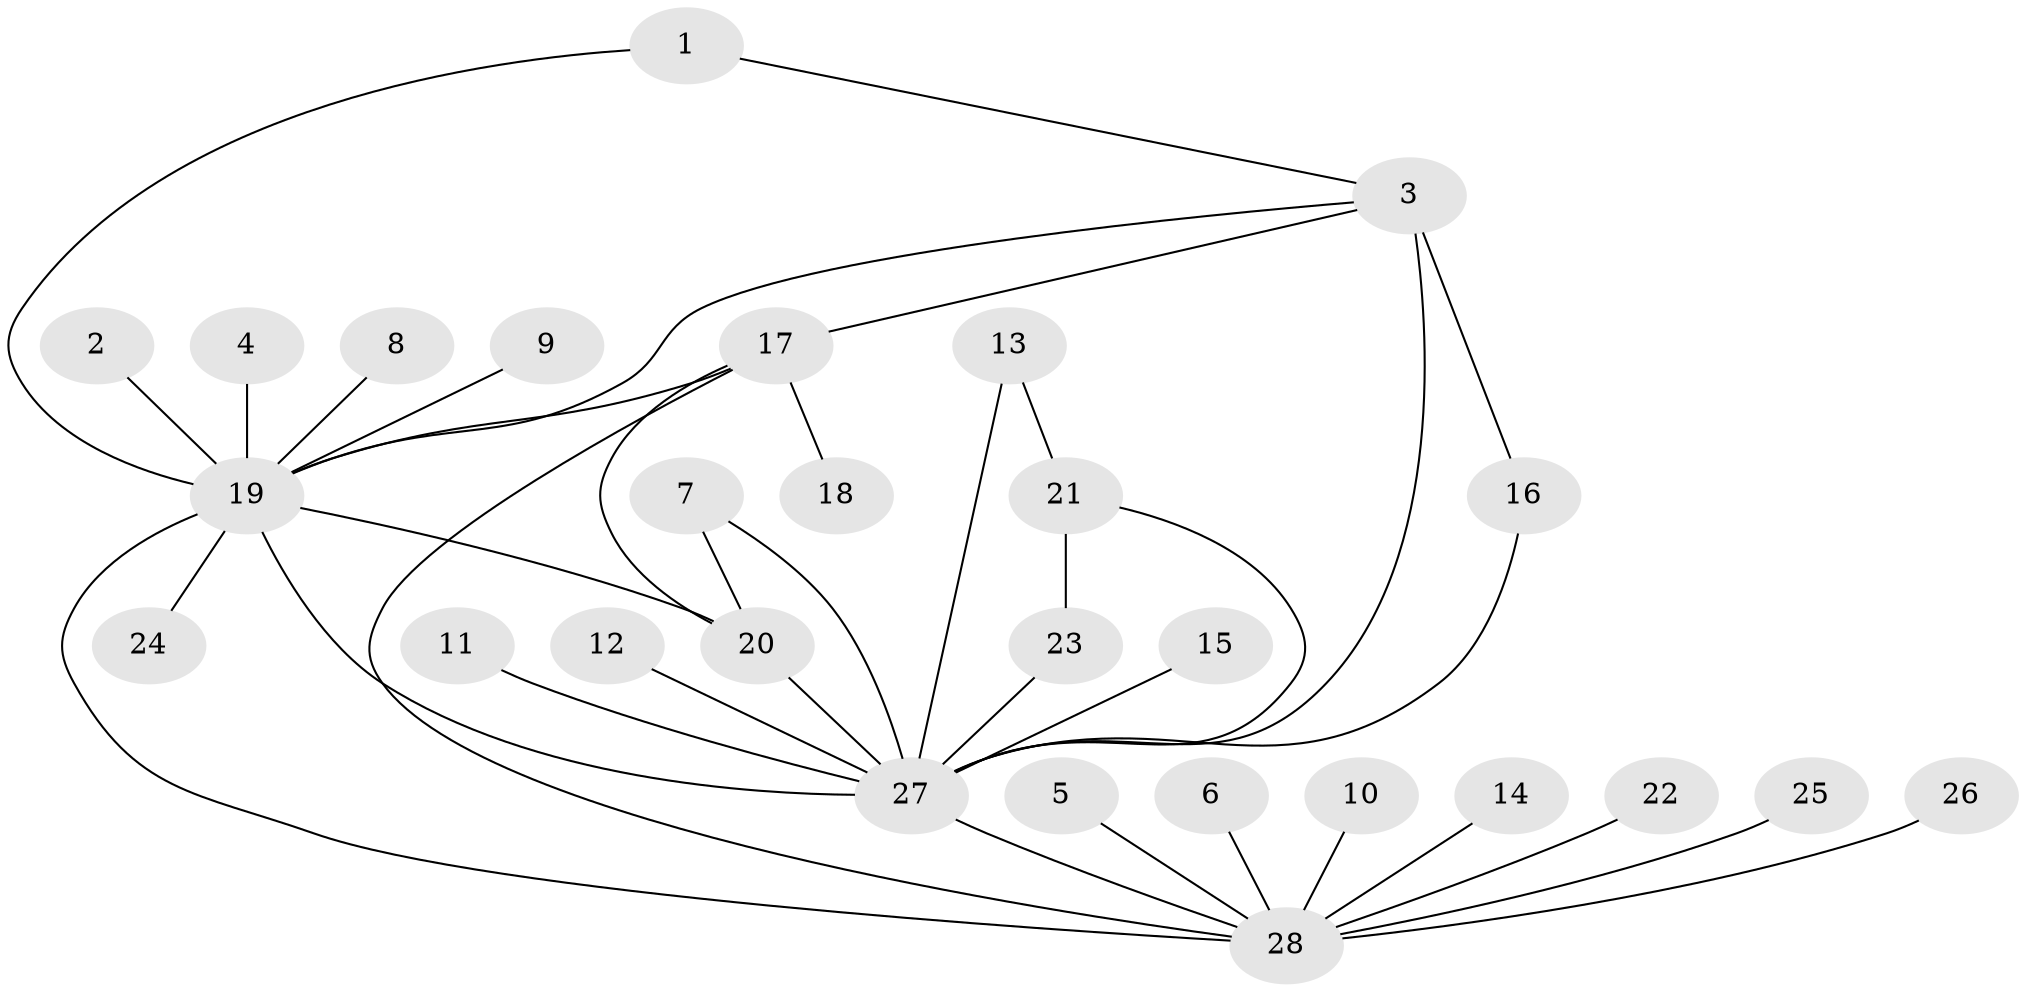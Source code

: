 // original degree distribution, {6: 0.03636363636363636, 2: 0.2727272727272727, 14: 0.01818181818181818, 19: 0.01818181818181818, 1: 0.4727272727272727, 3: 0.05454545454545454, 4: 0.09090909090909091, 11: 0.01818181818181818, 5: 0.01818181818181818}
// Generated by graph-tools (version 1.1) at 2025/49/03/09/25 03:49:47]
// undirected, 28 vertices, 38 edges
graph export_dot {
graph [start="1"]
  node [color=gray90,style=filled];
  1;
  2;
  3;
  4;
  5;
  6;
  7;
  8;
  9;
  10;
  11;
  12;
  13;
  14;
  15;
  16;
  17;
  18;
  19;
  20;
  21;
  22;
  23;
  24;
  25;
  26;
  27;
  28;
  1 -- 3 [weight=1.0];
  1 -- 19 [weight=1.0];
  2 -- 19 [weight=1.0];
  3 -- 16 [weight=1.0];
  3 -- 17 [weight=1.0];
  3 -- 19 [weight=1.0];
  3 -- 27 [weight=3.0];
  4 -- 19 [weight=1.0];
  5 -- 28 [weight=1.0];
  6 -- 28 [weight=1.0];
  7 -- 20 [weight=1.0];
  7 -- 27 [weight=1.0];
  8 -- 19 [weight=1.0];
  9 -- 19 [weight=1.0];
  10 -- 28 [weight=1.0];
  11 -- 27 [weight=1.0];
  12 -- 27 [weight=1.0];
  13 -- 21 [weight=1.0];
  13 -- 27 [weight=1.0];
  14 -- 28 [weight=1.0];
  15 -- 27 [weight=1.0];
  16 -- 27 [weight=1.0];
  17 -- 18 [weight=1.0];
  17 -- 19 [weight=1.0];
  17 -- 20 [weight=1.0];
  17 -- 28 [weight=1.0];
  19 -- 20 [weight=1.0];
  19 -- 24 [weight=1.0];
  19 -- 27 [weight=2.0];
  19 -- 28 [weight=1.0];
  20 -- 27 [weight=1.0];
  21 -- 23 [weight=1.0];
  21 -- 27 [weight=1.0];
  22 -- 28 [weight=1.0];
  23 -- 27 [weight=1.0];
  25 -- 28 [weight=1.0];
  26 -- 28 [weight=1.0];
  27 -- 28 [weight=1.0];
}
